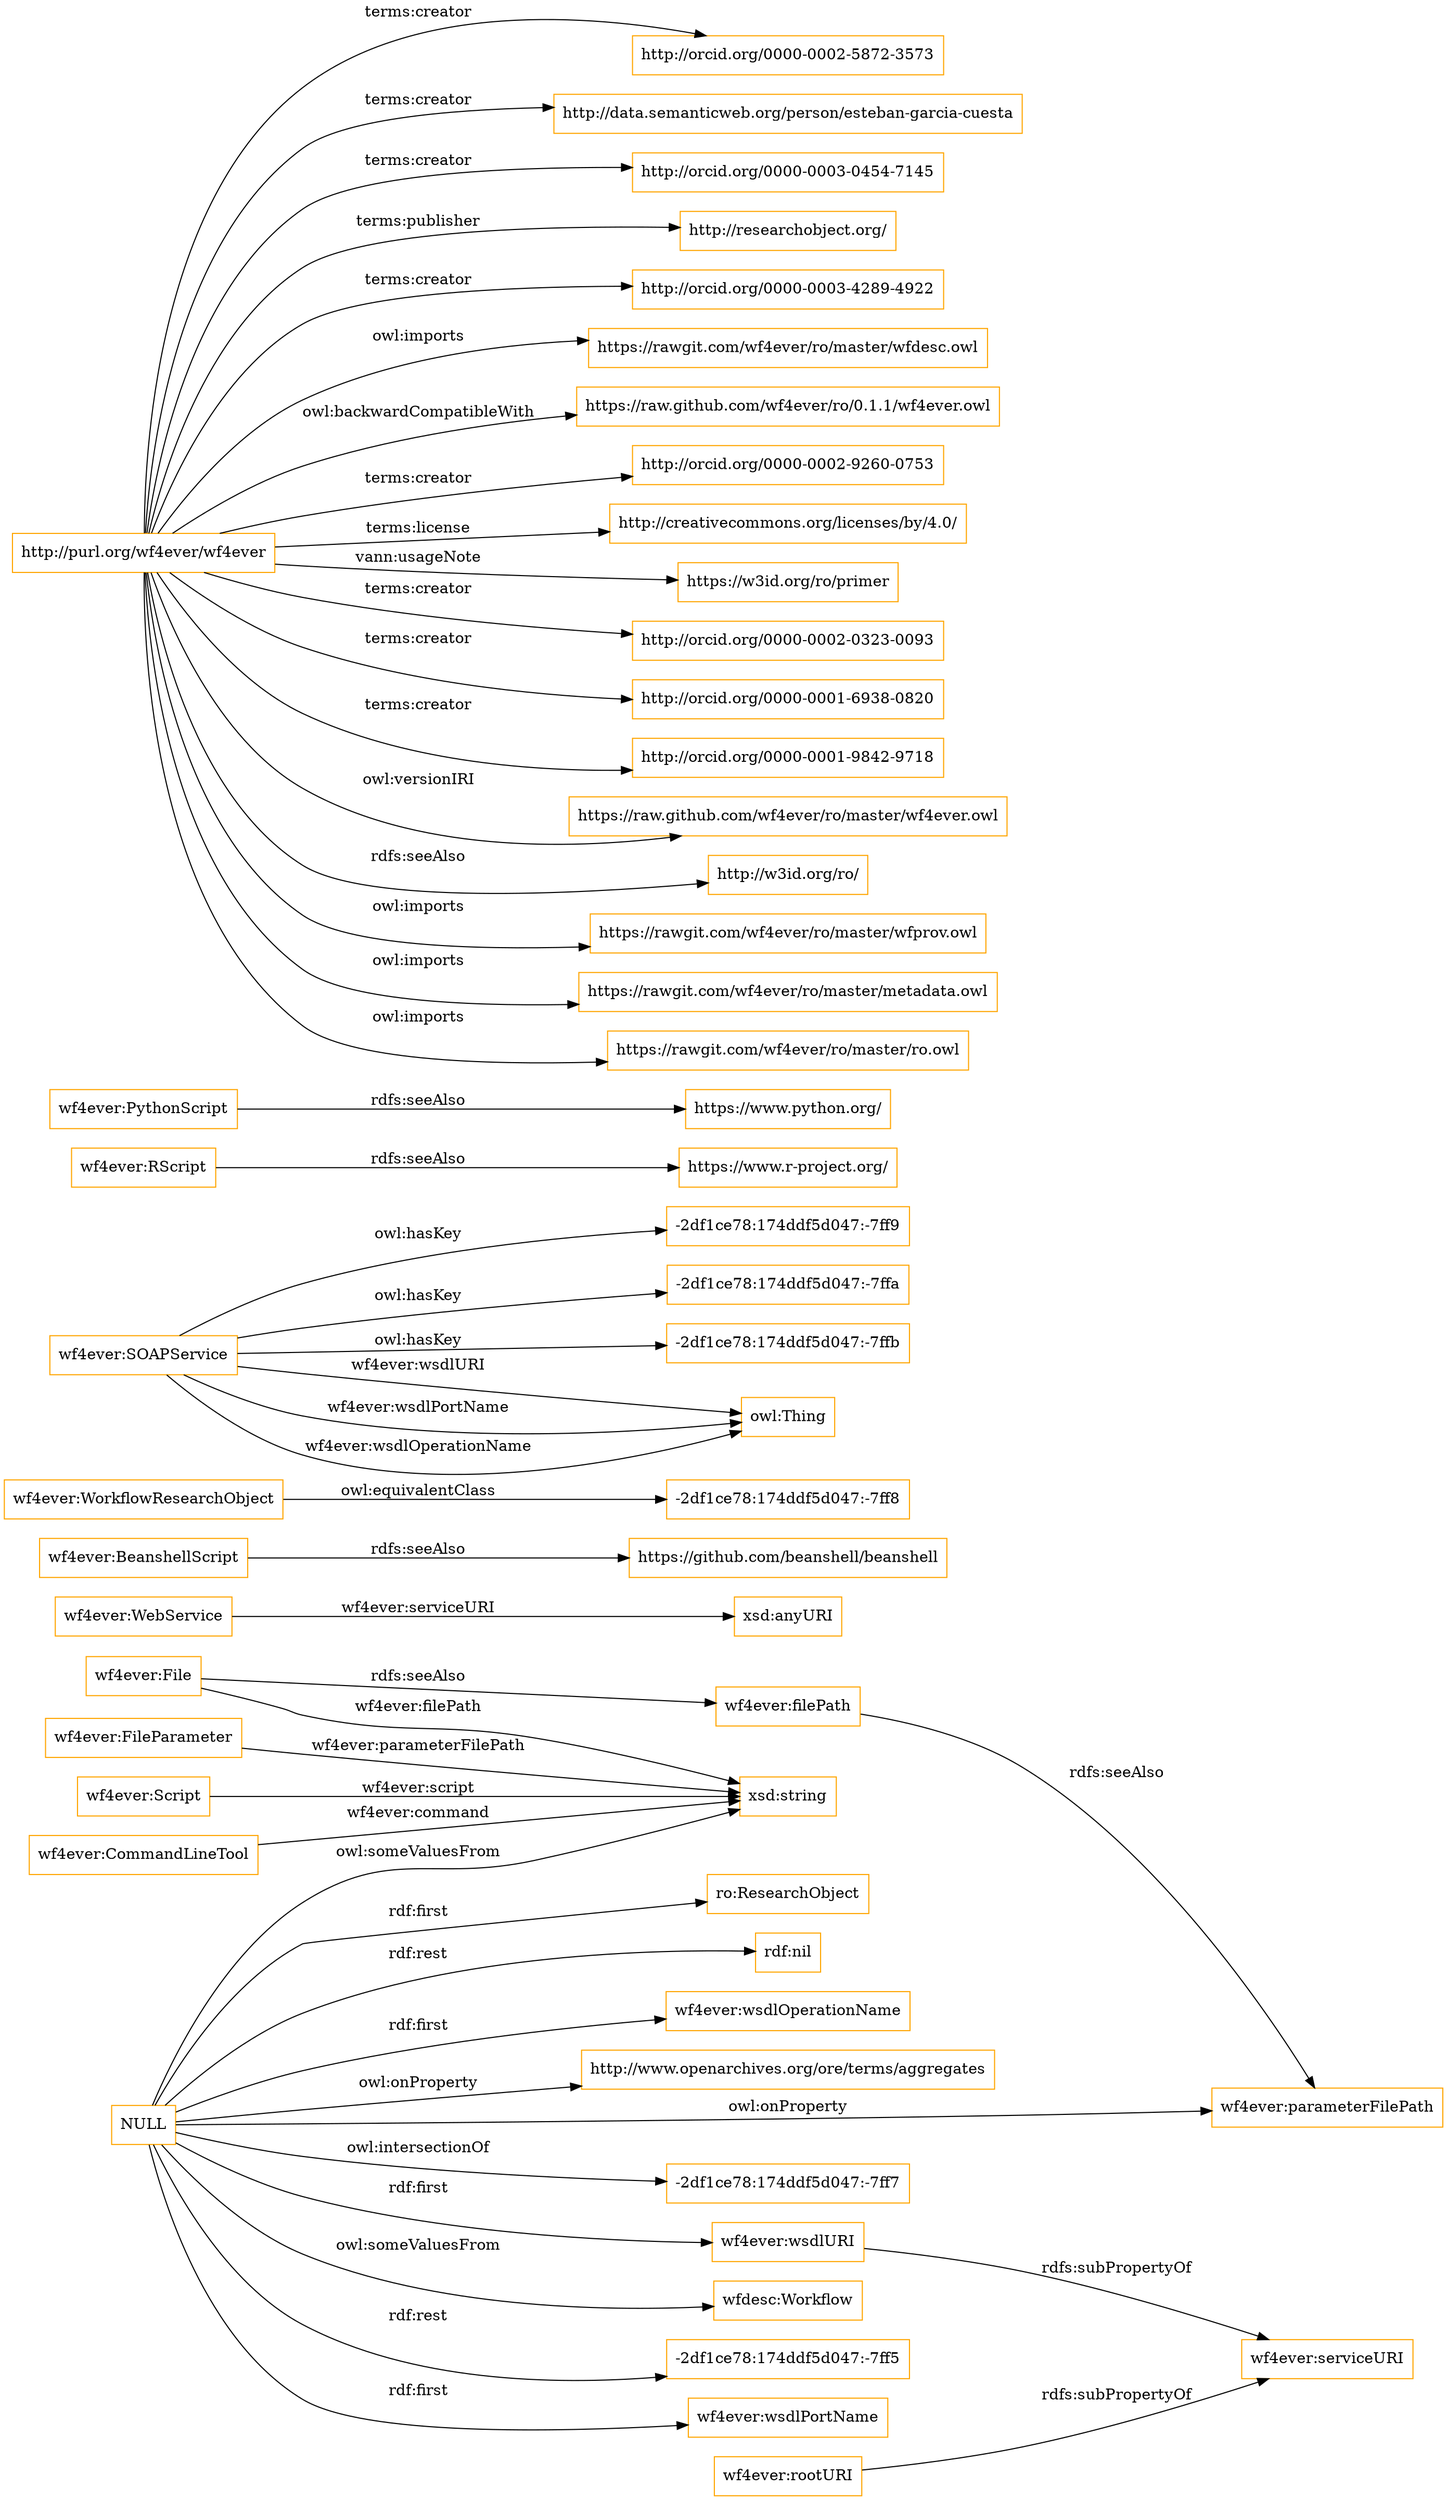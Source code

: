 digraph ar2dtool_diagram { 
rankdir=LR;
size="1501"
node [shape = rectangle, color="orange"]; "wf4ever:FileParameter" "wf4ever:WebService" "wf4ever:File" "wf4ever:Script" "wf4ever:BeanshellScript" "wf4ever:CommandLineTool" "-2df1ce78:174ddf5d047:-7ff8" "wf4ever:SOAPService" "wf4ever:RScript" "wf4ever:PythonScript" "wf4ever:WorkflowResearchObject" ; /*classes style*/
	"wf4ever:RScript" -> "https://www.r-project.org/" [ label = "rdfs:seeAlso" ];
	"wf4ever:BeanshellScript" -> "https://github.com/beanshell/beanshell" [ label = "rdfs:seeAlso" ];
	"wf4ever:rootURI" -> "wf4ever:serviceURI" [ label = "rdfs:subPropertyOf" ];
	"wf4ever:WorkflowResearchObject" -> "-2df1ce78:174ddf5d047:-7ff8" [ label = "owl:equivalentClass" ];
	"wf4ever:filePath" -> "wf4ever:parameterFilePath" [ label = "rdfs:seeAlso" ];
	"wf4ever:File" -> "wf4ever:filePath" [ label = "rdfs:seeAlso" ];
	"wf4ever:PythonScript" -> "https://www.python.org/" [ label = "rdfs:seeAlso" ];
	"http://purl.org/wf4ever/wf4ever" -> "http://orcid.org/0000-0002-5872-3573" [ label = "terms:creator" ];
	"http://purl.org/wf4ever/wf4ever" -> "http://data.semanticweb.org/person/esteban-garcia-cuesta" [ label = "terms:creator" ];
	"http://purl.org/wf4ever/wf4ever" -> "http://orcid.org/0000-0003-0454-7145" [ label = "terms:creator" ];
	"http://purl.org/wf4ever/wf4ever" -> "http://researchobject.org/" [ label = "terms:publisher" ];
	"http://purl.org/wf4ever/wf4ever" -> "http://orcid.org/0000-0003-4289-4922" [ label = "terms:creator" ];
	"http://purl.org/wf4ever/wf4ever" -> "https://rawgit.com/wf4ever/ro/master/wfdesc.owl" [ label = "owl:imports" ];
	"http://purl.org/wf4ever/wf4ever" -> "https://raw.github.com/wf4ever/ro/0.1.1/wf4ever.owl" [ label = "owl:backwardCompatibleWith" ];
	"http://purl.org/wf4ever/wf4ever" -> "http://orcid.org/0000-0002-9260-0753" [ label = "terms:creator" ];
	"http://purl.org/wf4ever/wf4ever" -> "http://creativecommons.org/licenses/by/4.0/" [ label = "terms:license" ];
	"http://purl.org/wf4ever/wf4ever" -> "https://w3id.org/ro/primer" [ label = "vann:usageNote" ];
	"http://purl.org/wf4ever/wf4ever" -> "http://orcid.org/0000-0002-0323-0093" [ label = "terms:creator" ];
	"http://purl.org/wf4ever/wf4ever" -> "http://orcid.org/0000-0001-6938-0820" [ label = "terms:creator" ];
	"http://purl.org/wf4ever/wf4ever" -> "http://orcid.org/0000-0001-9842-9718" [ label = "terms:creator" ];
	"http://purl.org/wf4ever/wf4ever" -> "https://raw.github.com/wf4ever/ro/master/wf4ever.owl" [ label = "owl:versionIRI" ];
	"http://purl.org/wf4ever/wf4ever" -> "http://w3id.org/ro/" [ label = "rdfs:seeAlso" ];
	"http://purl.org/wf4ever/wf4ever" -> "https://rawgit.com/wf4ever/ro/master/wfprov.owl" [ label = "owl:imports" ];
	"http://purl.org/wf4ever/wf4ever" -> "https://rawgit.com/wf4ever/ro/master/metadata.owl" [ label = "owl:imports" ];
	"http://purl.org/wf4ever/wf4ever" -> "https://rawgit.com/wf4ever/ro/master/ro.owl" [ label = "owl:imports" ];
	"NULL" -> "xsd:string" [ label = "owl:someValuesFrom" ];
	"NULL" -> "wfdesc:Workflow" [ label = "owl:someValuesFrom" ];
	"NULL" -> "-2df1ce78:174ddf5d047:-7ff5" [ label = "rdf:rest" ];
	"NULL" -> "wf4ever:wsdlPortName" [ label = "rdf:first" ];
	"NULL" -> "wf4ever:wsdlURI" [ label = "rdf:first" ];
	"NULL" -> "ro:ResearchObject" [ label = "rdf:first" ];
	"NULL" -> "rdf:nil" [ label = "rdf:rest" ];
	"NULL" -> "wf4ever:wsdlOperationName" [ label = "rdf:first" ];
	"NULL" -> "http://www.openarchives.org/ore/terms/aggregates" [ label = "owl:onProperty" ];
	"NULL" -> "-2df1ce78:174ddf5d047:-7ff7" [ label = "owl:intersectionOf" ];
	"NULL" -> "wf4ever:parameterFilePath" [ label = "owl:onProperty" ];
	"wf4ever:SOAPService" -> "-2df1ce78:174ddf5d047:-7ff9" [ label = "owl:hasKey" ];
	"wf4ever:SOAPService" -> "-2df1ce78:174ddf5d047:-7ffa" [ label = "owl:hasKey" ];
	"wf4ever:SOAPService" -> "-2df1ce78:174ddf5d047:-7ffb" [ label = "owl:hasKey" ];
	"wf4ever:wsdlURI" -> "wf4ever:serviceURI" [ label = "rdfs:subPropertyOf" ];
	"wf4ever:SOAPService" -> "owl:Thing" [ label = "wf4ever:wsdlURI" ];
	"wf4ever:Script" -> "xsd:string" [ label = "wf4ever:script" ];
	"wf4ever:CommandLineTool" -> "xsd:string" [ label = "wf4ever:command" ];
	"wf4ever:SOAPService" -> "owl:Thing" [ label = "wf4ever:wsdlPortName" ];
	"wf4ever:File" -> "xsd:string" [ label = "wf4ever:filePath" ];
	"wf4ever:FileParameter" -> "xsd:string" [ label = "wf4ever:parameterFilePath" ];
	"wf4ever:SOAPService" -> "owl:Thing" [ label = "wf4ever:wsdlOperationName" ];
	"wf4ever:WebService" -> "xsd:anyURI" [ label = "wf4ever:serviceURI" ];

}
